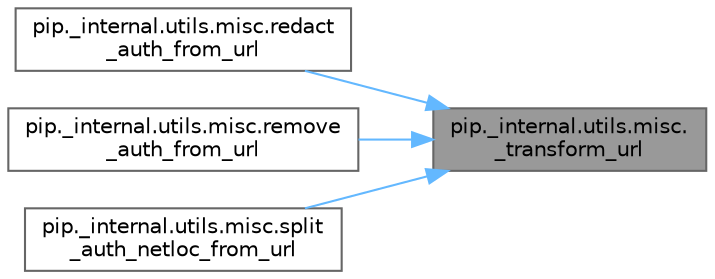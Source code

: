 digraph "pip._internal.utils.misc._transform_url"
{
 // LATEX_PDF_SIZE
  bgcolor="transparent";
  edge [fontname=Helvetica,fontsize=10,labelfontname=Helvetica,labelfontsize=10];
  node [fontname=Helvetica,fontsize=10,shape=box,height=0.2,width=0.4];
  rankdir="RL";
  Node1 [id="Node000001",label="pip._internal.utils.misc.\l_transform_url",height=0.2,width=0.4,color="gray40", fillcolor="grey60", style="filled", fontcolor="black",tooltip=" "];
  Node1 -> Node2 [id="edge1_Node000001_Node000002",dir="back",color="steelblue1",style="solid",tooltip=" "];
  Node2 [id="Node000002",label="pip._internal.utils.misc.redact\l_auth_from_url",height=0.2,width=0.4,color="grey40", fillcolor="white", style="filled",URL="$namespacepip_1_1__internal_1_1utils_1_1misc.html#ad3e2bfe48650d19b26fe0eeb4f1d88cc",tooltip=" "];
  Node1 -> Node3 [id="edge2_Node000001_Node000003",dir="back",color="steelblue1",style="solid",tooltip=" "];
  Node3 [id="Node000003",label="pip._internal.utils.misc.remove\l_auth_from_url",height=0.2,width=0.4,color="grey40", fillcolor="white", style="filled",URL="$namespacepip_1_1__internal_1_1utils_1_1misc.html#ac122d2ead83ffbb9ae8ea549d8398765",tooltip=" "];
  Node1 -> Node4 [id="edge3_Node000001_Node000004",dir="back",color="steelblue1",style="solid",tooltip=" "];
  Node4 [id="Node000004",label="pip._internal.utils.misc.split\l_auth_netloc_from_url",height=0.2,width=0.4,color="grey40", fillcolor="white", style="filled",URL="$namespacepip_1_1__internal_1_1utils_1_1misc.html#afc7d8a4215cc995dc6ea577883718f6e",tooltip=" "];
}
